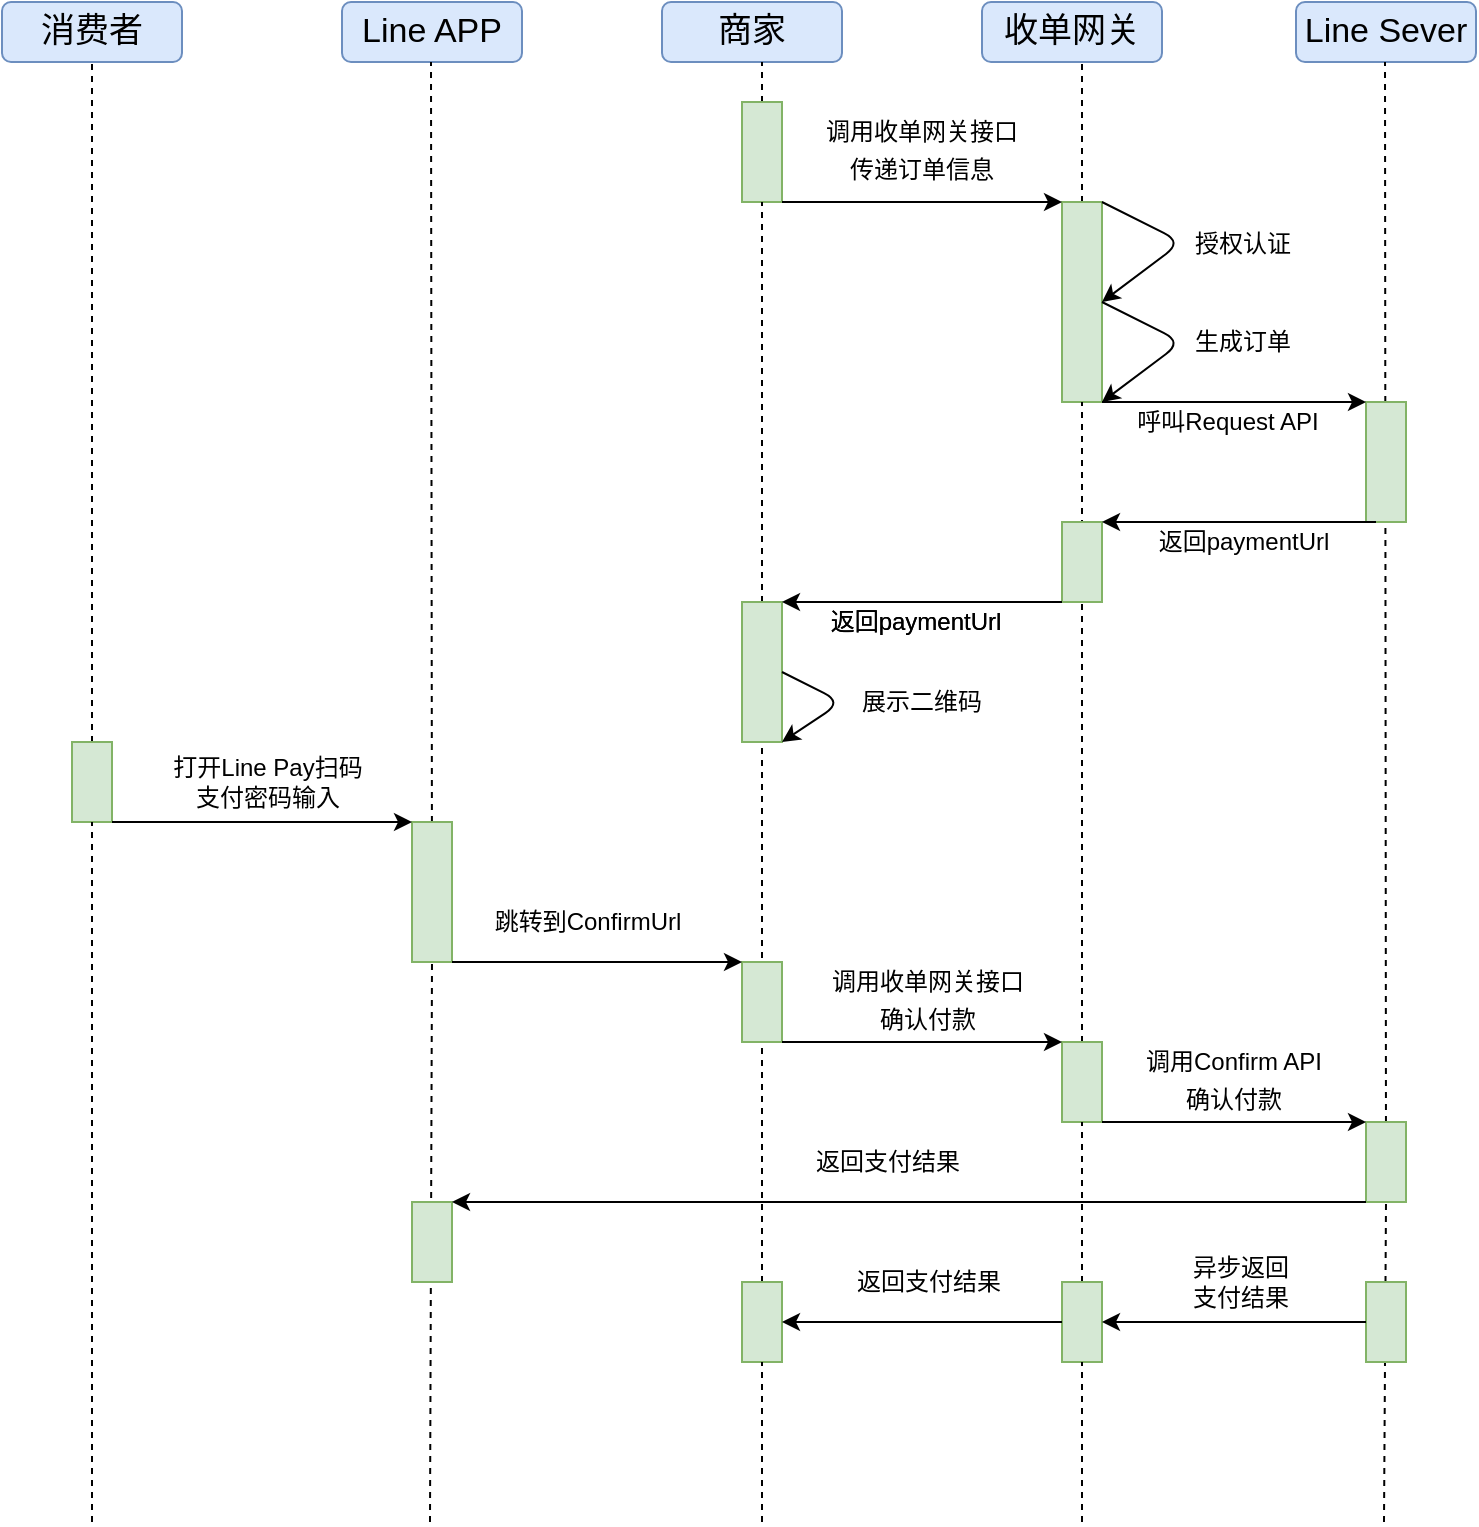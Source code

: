 <mxfile version="13.4.2" type="github">
  <diagram id="V2FDnTqdljDvjPYiPSpt" name="Page-1">
    <mxGraphModel dx="1038" dy="547" grid="1" gridSize="10" guides="1" tooltips="1" connect="1" arrows="1" fold="1" page="1" pageScale="1" pageWidth="827" pageHeight="1169" math="0" shadow="0">
      <root>
        <mxCell id="0" />
        <mxCell id="1" parent="0" />
        <mxCell id="p0xpRFuan8DHnEi8f1Jj-1" value="消费者" style="rounded=1;whiteSpace=wrap;html=1;fillColor=#dae8fc;strokeColor=#6c8ebf;fontSize=17;" vertex="1" parent="1">
          <mxGeometry x="90" y="90" width="90" height="30" as="geometry" />
        </mxCell>
        <mxCell id="p0xpRFuan8DHnEi8f1Jj-2" value="Line APP" style="rounded=1;whiteSpace=wrap;html=1;fillColor=#dae8fc;strokeColor=#6c8ebf;fontSize=17;" vertex="1" parent="1">
          <mxGeometry x="260" y="90" width="90" height="30" as="geometry" />
        </mxCell>
        <mxCell id="p0xpRFuan8DHnEi8f1Jj-3" value="商家" style="rounded=1;whiteSpace=wrap;html=1;fillColor=#dae8fc;strokeColor=#6c8ebf;fontSize=17;" vertex="1" parent="1">
          <mxGeometry x="420" y="90" width="90" height="30" as="geometry" />
        </mxCell>
        <mxCell id="p0xpRFuan8DHnEi8f1Jj-4" value="收单网关" style="rounded=1;whiteSpace=wrap;html=1;fillColor=#dae8fc;strokeColor=#6c8ebf;fontSize=17;" vertex="1" parent="1">
          <mxGeometry x="580" y="90" width="90" height="30" as="geometry" />
        </mxCell>
        <mxCell id="p0xpRFuan8DHnEi8f1Jj-5" value="Line Sever" style="rounded=1;whiteSpace=wrap;html=1;fillColor=#dae8fc;strokeColor=#6c8ebf;fontSize=17;" vertex="1" parent="1">
          <mxGeometry x="737" y="90" width="90" height="30" as="geometry" />
        </mxCell>
        <mxCell id="p0xpRFuan8DHnEi8f1Jj-6" value="" style="endArrow=none;dashed=1;html=1;fontSize=17;entryX=0.5;entryY=1;entryDx=0;entryDy=0;" edge="1" parent="1" source="p0xpRFuan8DHnEi8f1Jj-35" target="p0xpRFuan8DHnEi8f1Jj-1">
          <mxGeometry width="50" height="50" relative="1" as="geometry">
            <mxPoint x="135" y="850" as="sourcePoint" />
            <mxPoint x="140" y="270" as="targetPoint" />
          </mxGeometry>
        </mxCell>
        <mxCell id="p0xpRFuan8DHnEi8f1Jj-7" value="" style="endArrow=none;dashed=1;html=1;fontSize=17;entryX=0.5;entryY=1;entryDx=0;entryDy=0;" edge="1" parent="1" source="p0xpRFuan8DHnEi8f1Jj-37">
          <mxGeometry width="50" height="50" relative="1" as="geometry">
            <mxPoint x="304" y="850" as="sourcePoint" />
            <mxPoint x="304.5" y="120" as="targetPoint" />
          </mxGeometry>
        </mxCell>
        <mxCell id="p0xpRFuan8DHnEi8f1Jj-8" value="" style="endArrow=none;dashed=1;html=1;fontSize=17;entryX=0.5;entryY=1;entryDx=0;entryDy=0;" edge="1" parent="1" source="p0xpRFuan8DHnEi8f1Jj-11">
          <mxGeometry width="50" height="50" relative="1" as="geometry">
            <mxPoint x="470" y="648" as="sourcePoint" />
            <mxPoint x="470" y="120" as="targetPoint" />
          </mxGeometry>
        </mxCell>
        <mxCell id="p0xpRFuan8DHnEi8f1Jj-9" value="" style="endArrow=none;dashed=1;html=1;fontSize=17;entryX=0.5;entryY=1;entryDx=0;entryDy=0;" edge="1" parent="1" source="p0xpRFuan8DHnEi8f1Jj-13">
          <mxGeometry width="50" height="50" relative="1" as="geometry">
            <mxPoint x="630" y="648" as="sourcePoint" />
            <mxPoint x="630" y="120" as="targetPoint" />
          </mxGeometry>
        </mxCell>
        <mxCell id="p0xpRFuan8DHnEi8f1Jj-10" value="" style="endArrow=none;dashed=1;html=1;fontSize=17;entryX=0.5;entryY=1;entryDx=0;entryDy=0;" edge="1" parent="1" source="p0xpRFuan8DHnEi8f1Jj-52">
          <mxGeometry width="50" height="50" relative="1" as="geometry">
            <mxPoint x="781" y="850" as="sourcePoint" />
            <mxPoint x="781.5" y="120" as="targetPoint" />
          </mxGeometry>
        </mxCell>
        <mxCell id="p0xpRFuan8DHnEi8f1Jj-11" value="" style="rounded=0;whiteSpace=wrap;html=1;fontSize=17;fillColor=#d5e8d4;strokeColor=#82b366;" vertex="1" parent="1">
          <mxGeometry x="460" y="140" width="20" height="50" as="geometry" />
        </mxCell>
        <mxCell id="p0xpRFuan8DHnEi8f1Jj-12" value="" style="endArrow=none;dashed=1;html=1;fontSize=17;entryX=0.5;entryY=1;entryDx=0;entryDy=0;" edge="1" parent="1" source="p0xpRFuan8DHnEi8f1Jj-28" target="p0xpRFuan8DHnEi8f1Jj-11">
          <mxGeometry width="50" height="50" relative="1" as="geometry">
            <mxPoint x="470" y="648" as="sourcePoint" />
            <mxPoint x="470" y="120" as="targetPoint" />
          </mxGeometry>
        </mxCell>
        <mxCell id="p0xpRFuan8DHnEi8f1Jj-13" value="" style="rounded=0;whiteSpace=wrap;html=1;fontSize=17;fillColor=#d5e8d4;strokeColor=#82b366;" vertex="1" parent="1">
          <mxGeometry x="620" y="190" width="20" height="100" as="geometry" />
        </mxCell>
        <mxCell id="p0xpRFuan8DHnEi8f1Jj-14" value="" style="endArrow=none;dashed=1;html=1;fontSize=17;entryX=0.5;entryY=1;entryDx=0;entryDy=0;" edge="1" parent="1" source="p0xpRFuan8DHnEi8f1Jj-48" target="p0xpRFuan8DHnEi8f1Jj-13">
          <mxGeometry width="50" height="50" relative="1" as="geometry">
            <mxPoint x="630" y="850" as="sourcePoint" />
            <mxPoint x="630" y="120" as="targetPoint" />
          </mxGeometry>
        </mxCell>
        <mxCell id="p0xpRFuan8DHnEi8f1Jj-15" value="" style="endArrow=classic;html=1;fontSize=17;exitX=1;exitY=1;exitDx=0;exitDy=0;entryX=0;entryY=0;entryDx=0;entryDy=0;" edge="1" parent="1" source="p0xpRFuan8DHnEi8f1Jj-11" target="p0xpRFuan8DHnEi8f1Jj-13">
          <mxGeometry width="50" height="50" relative="1" as="geometry">
            <mxPoint x="540" y="230" as="sourcePoint" />
            <mxPoint x="590" y="180" as="targetPoint" />
          </mxGeometry>
        </mxCell>
        <mxCell id="p0xpRFuan8DHnEi8f1Jj-16" value="&lt;div style=&quot;font-size: 12px&quot;&gt;&lt;font style=&quot;font-size: 12px&quot;&gt;调用收单网关接口&lt;/font&gt;&lt;/div&gt;&lt;font style=&quot;font-size: 12px&quot;&gt;传递订单信息&lt;br&gt;&lt;/font&gt;" style="text;html=1;strokeColor=none;fillColor=none;align=center;verticalAlign=middle;whiteSpace=wrap;rounded=0;fontSize=17;" vertex="1" parent="1">
          <mxGeometry x="500" y="155" width="100" height="20" as="geometry" />
        </mxCell>
        <mxCell id="p0xpRFuan8DHnEi8f1Jj-17" value="" style="edgeStyle=elbowEdgeStyle;elbow=vertical;endArrow=classic;html=1;fontSize=17;exitX=1;exitY=0;exitDx=0;exitDy=0;entryX=1;entryY=0.5;entryDx=0;entryDy=0;" edge="1" parent="1" source="p0xpRFuan8DHnEi8f1Jj-13" target="p0xpRFuan8DHnEi8f1Jj-13">
          <mxGeometry width="50" height="50" relative="1" as="geometry">
            <mxPoint x="690" y="230" as="sourcePoint" />
            <mxPoint x="740" y="180" as="targetPoint" />
            <Array as="points">
              <mxPoint x="680" y="210" />
            </Array>
          </mxGeometry>
        </mxCell>
        <mxCell id="p0xpRFuan8DHnEi8f1Jj-19" value="" style="edgeStyle=elbowEdgeStyle;elbow=vertical;endArrow=classic;html=1;fontSize=17;exitX=1;exitY=0.5;exitDx=0;exitDy=0;entryX=1;entryY=1;entryDx=0;entryDy=0;" edge="1" parent="1" source="p0xpRFuan8DHnEi8f1Jj-13" target="p0xpRFuan8DHnEi8f1Jj-13">
          <mxGeometry width="50" height="50" relative="1" as="geometry">
            <mxPoint x="580" y="350" as="sourcePoint" />
            <mxPoint x="630" y="300" as="targetPoint" />
            <Array as="points">
              <mxPoint x="680" y="260" />
            </Array>
          </mxGeometry>
        </mxCell>
        <mxCell id="p0xpRFuan8DHnEi8f1Jj-20" value="&lt;font style=&quot;font-size: 12px&quot;&gt;授权认证&lt;/font&gt;" style="text;html=1;strokeColor=none;fillColor=none;align=center;verticalAlign=middle;whiteSpace=wrap;rounded=0;fontSize=17;" vertex="1" parent="1">
          <mxGeometry x="684" y="200" width="53" height="20" as="geometry" />
        </mxCell>
        <mxCell id="p0xpRFuan8DHnEi8f1Jj-21" value="生成订单" style="text;html=1;strokeColor=none;fillColor=none;align=center;verticalAlign=middle;whiteSpace=wrap;rounded=0;fontSize=12;" vertex="1" parent="1">
          <mxGeometry x="684" y="250" width="53" height="20" as="geometry" />
        </mxCell>
        <mxCell id="p0xpRFuan8DHnEi8f1Jj-22" value="" style="rounded=0;whiteSpace=wrap;html=1;fontSize=17;fillColor=#d5e8d4;strokeColor=#82b366;" vertex="1" parent="1">
          <mxGeometry x="772" y="290" width="20" height="60" as="geometry" />
        </mxCell>
        <mxCell id="p0xpRFuan8DHnEi8f1Jj-23" value="" style="endArrow=classic;html=1;fontSize=17;exitX=1;exitY=1;exitDx=0;exitDy=0;entryX=0;entryY=0;entryDx=0;entryDy=0;" edge="1" parent="1" source="p0xpRFuan8DHnEi8f1Jj-13" target="p0xpRFuan8DHnEi8f1Jj-22">
          <mxGeometry width="50" height="50" relative="1" as="geometry">
            <mxPoint x="700" y="370" as="sourcePoint" />
            <mxPoint x="750" y="320" as="targetPoint" />
          </mxGeometry>
        </mxCell>
        <mxCell id="p0xpRFuan8DHnEi8f1Jj-24" value="呼叫Request API" style="text;html=1;strokeColor=none;fillColor=none;align=center;verticalAlign=middle;whiteSpace=wrap;rounded=0;fontSize=12;" vertex="1" parent="1">
          <mxGeometry x="650" y="290" width="106" height="20" as="geometry" />
        </mxCell>
        <mxCell id="p0xpRFuan8DHnEi8f1Jj-25" value="" style="rounded=0;whiteSpace=wrap;html=1;fontSize=17;fillColor=#d5e8d4;strokeColor=#82b366;" vertex="1" parent="1">
          <mxGeometry x="620" y="350" width="20" height="40" as="geometry" />
        </mxCell>
        <mxCell id="p0xpRFuan8DHnEi8f1Jj-26" value="" style="endArrow=classic;html=1;fontSize=12;exitX=0.25;exitY=1;exitDx=0;exitDy=0;entryX=1;entryY=0;entryDx=0;entryDy=0;" edge="1" parent="1" source="p0xpRFuan8DHnEi8f1Jj-22" target="p0xpRFuan8DHnEi8f1Jj-25">
          <mxGeometry width="50" height="50" relative="1" as="geometry">
            <mxPoint x="470" y="370" as="sourcePoint" />
            <mxPoint x="520" y="320" as="targetPoint" />
          </mxGeometry>
        </mxCell>
        <mxCell id="p0xpRFuan8DHnEi8f1Jj-27" value="返回paymentUrl" style="text;html=1;strokeColor=none;fillColor=none;align=center;verticalAlign=middle;whiteSpace=wrap;rounded=0;fontSize=12;" vertex="1" parent="1">
          <mxGeometry x="657.5" y="350" width="106" height="20" as="geometry" />
        </mxCell>
        <mxCell id="p0xpRFuan8DHnEi8f1Jj-28" value="" style="rounded=0;whiteSpace=wrap;html=1;fontSize=17;fillColor=#d5e8d4;strokeColor=#82b366;" vertex="1" parent="1">
          <mxGeometry x="460" y="390" width="20" height="70" as="geometry" />
        </mxCell>
        <mxCell id="p0xpRFuan8DHnEi8f1Jj-29" value="" style="endArrow=none;dashed=1;html=1;fontSize=17;entryX=0.5;entryY=1;entryDx=0;entryDy=0;" edge="1" parent="1" source="p0xpRFuan8DHnEi8f1Jj-65" target="p0xpRFuan8DHnEi8f1Jj-28">
          <mxGeometry width="50" height="50" relative="1" as="geometry">
            <mxPoint x="470" y="850" as="sourcePoint" />
            <mxPoint x="470" y="190" as="targetPoint" />
          </mxGeometry>
        </mxCell>
        <mxCell id="p0xpRFuan8DHnEi8f1Jj-30" value="" style="endArrow=classic;html=1;fontSize=12;exitX=0;exitY=1;exitDx=0;exitDy=0;entryX=1;entryY=0;entryDx=0;entryDy=0;" edge="1" parent="1" source="p0xpRFuan8DHnEi8f1Jj-25" target="p0xpRFuan8DHnEi8f1Jj-28">
          <mxGeometry width="50" height="50" relative="1" as="geometry">
            <mxPoint x="410" y="430" as="sourcePoint" />
            <mxPoint x="460" y="380" as="targetPoint" />
          </mxGeometry>
        </mxCell>
        <mxCell id="p0xpRFuan8DHnEi8f1Jj-31" value="返回paymentUrl" style="text;html=1;strokeColor=none;fillColor=none;align=center;verticalAlign=middle;whiteSpace=wrap;rounded=0;fontSize=12;" vertex="1" parent="1">
          <mxGeometry x="494" y="390" width="106" height="20" as="geometry" />
        </mxCell>
        <mxCell id="p0xpRFuan8DHnEi8f1Jj-32" value="" style="edgeStyle=elbowEdgeStyle;elbow=vertical;endArrow=classic;html=1;fontSize=12;exitX=1;exitY=0.5;exitDx=0;exitDy=0;entryX=1;entryY=1;entryDx=0;entryDy=0;" edge="1" parent="1" source="p0xpRFuan8DHnEi8f1Jj-28" target="p0xpRFuan8DHnEi8f1Jj-28">
          <mxGeometry width="50" height="50" relative="1" as="geometry">
            <mxPoint x="540" y="500" as="sourcePoint" />
            <mxPoint x="590" y="450" as="targetPoint" />
            <Array as="points">
              <mxPoint x="510" y="440" />
            </Array>
          </mxGeometry>
        </mxCell>
        <mxCell id="p0xpRFuan8DHnEi8f1Jj-33" value="返回paymentUrl" style="text;html=1;strokeColor=none;fillColor=none;align=center;verticalAlign=middle;whiteSpace=wrap;rounded=0;fontSize=12;" vertex="1" parent="1">
          <mxGeometry x="494" y="390" width="106" height="20" as="geometry" />
        </mxCell>
        <mxCell id="p0xpRFuan8DHnEi8f1Jj-34" value="展示二维码" style="text;html=1;strokeColor=none;fillColor=none;align=center;verticalAlign=middle;whiteSpace=wrap;rounded=0;fontSize=12;" vertex="1" parent="1">
          <mxGeometry x="497" y="430" width="106" height="20" as="geometry" />
        </mxCell>
        <mxCell id="p0xpRFuan8DHnEi8f1Jj-35" value="" style="rounded=0;whiteSpace=wrap;html=1;fontSize=17;fillColor=#d5e8d4;strokeColor=#82b366;" vertex="1" parent="1">
          <mxGeometry x="125" y="460" width="20" height="40" as="geometry" />
        </mxCell>
        <mxCell id="p0xpRFuan8DHnEi8f1Jj-36" value="" style="endArrow=none;dashed=1;html=1;fontSize=17;entryX=0.5;entryY=1;entryDx=0;entryDy=0;" edge="1" parent="1" target="p0xpRFuan8DHnEi8f1Jj-35">
          <mxGeometry width="50" height="50" relative="1" as="geometry">
            <mxPoint x="135" y="850" as="sourcePoint" />
            <mxPoint x="135" y="120" as="targetPoint" />
          </mxGeometry>
        </mxCell>
        <mxCell id="p0xpRFuan8DHnEi8f1Jj-37" value="" style="rounded=0;whiteSpace=wrap;html=1;fontSize=17;fillColor=#d5e8d4;strokeColor=#82b366;" vertex="1" parent="1">
          <mxGeometry x="295" y="500" width="20" height="70" as="geometry" />
        </mxCell>
        <mxCell id="p0xpRFuan8DHnEi8f1Jj-38" value="" style="endArrow=none;dashed=1;html=1;fontSize=17;entryX=0.5;entryY=1;entryDx=0;entryDy=0;" edge="1" parent="1" target="p0xpRFuan8DHnEi8f1Jj-37">
          <mxGeometry width="50" height="50" relative="1" as="geometry">
            <mxPoint x="304" y="850" as="sourcePoint" />
            <mxPoint x="304.5" y="120" as="targetPoint" />
          </mxGeometry>
        </mxCell>
        <mxCell id="p0xpRFuan8DHnEi8f1Jj-39" value="" style="endArrow=classic;html=1;fontSize=12;exitX=1;exitY=1;exitDx=0;exitDy=0;entryX=0;entryY=0;entryDx=0;entryDy=0;" edge="1" parent="1" source="p0xpRFuan8DHnEi8f1Jj-35" target="p0xpRFuan8DHnEi8f1Jj-37">
          <mxGeometry width="50" height="50" relative="1" as="geometry">
            <mxPoint x="170" y="570" as="sourcePoint" />
            <mxPoint x="220" y="520" as="targetPoint" />
          </mxGeometry>
        </mxCell>
        <mxCell id="p0xpRFuan8DHnEi8f1Jj-40" value="&lt;div&gt;打开Line Pay扫码&lt;/div&gt;&lt;div&gt;支付密码输入&lt;br&gt;&lt;/div&gt;" style="text;html=1;strokeColor=none;fillColor=none;align=center;verticalAlign=middle;whiteSpace=wrap;rounded=0;fontSize=12;" vertex="1" parent="1">
          <mxGeometry x="170" y="470" width="106" height="20" as="geometry" />
        </mxCell>
        <mxCell id="p0xpRFuan8DHnEi8f1Jj-42" value="" style="rounded=0;whiteSpace=wrap;html=1;fontSize=17;fillColor=#d5e8d4;strokeColor=#82b366;" vertex="1" parent="1">
          <mxGeometry x="460" y="570" width="20" height="40" as="geometry" />
        </mxCell>
        <mxCell id="p0xpRFuan8DHnEi8f1Jj-46" value="" style="endArrow=classic;html=1;fontSize=12;entryX=0;entryY=0;entryDx=0;entryDy=0;exitX=1;exitY=1;exitDx=0;exitDy=0;" edge="1" parent="1" source="p0xpRFuan8DHnEi8f1Jj-37" target="p0xpRFuan8DHnEi8f1Jj-42">
          <mxGeometry width="50" height="50" relative="1" as="geometry">
            <mxPoint x="320" y="570" as="sourcePoint" />
            <mxPoint x="390" y="590" as="targetPoint" />
          </mxGeometry>
        </mxCell>
        <mxCell id="p0xpRFuan8DHnEi8f1Jj-47" value="跳转到ConfirmUrl" style="text;html=1;strokeColor=none;fillColor=none;align=center;verticalAlign=middle;whiteSpace=wrap;rounded=0;fontSize=12;" vertex="1" parent="1">
          <mxGeometry x="330" y="540" width="106" height="20" as="geometry" />
        </mxCell>
        <mxCell id="p0xpRFuan8DHnEi8f1Jj-48" value="" style="rounded=0;whiteSpace=wrap;html=1;fontSize=17;fillColor=#d5e8d4;strokeColor=#82b366;" vertex="1" parent="1">
          <mxGeometry x="620" y="610" width="20" height="40" as="geometry" />
        </mxCell>
        <mxCell id="p0xpRFuan8DHnEi8f1Jj-49" value="" style="endArrow=none;dashed=1;html=1;fontSize=17;entryX=0.5;entryY=1;entryDx=0;entryDy=0;" edge="1" parent="1" source="p0xpRFuan8DHnEi8f1Jj-60" target="p0xpRFuan8DHnEi8f1Jj-48">
          <mxGeometry width="50" height="50" relative="1" as="geometry">
            <mxPoint x="630" y="850" as="sourcePoint" />
            <mxPoint x="630" y="290" as="targetPoint" />
          </mxGeometry>
        </mxCell>
        <mxCell id="p0xpRFuan8DHnEi8f1Jj-50" value="" style="endArrow=classic;html=1;fontSize=12;exitX=1;exitY=1;exitDx=0;exitDy=0;entryX=0;entryY=0;entryDx=0;entryDy=0;" edge="1" parent="1" source="p0xpRFuan8DHnEi8f1Jj-42" target="p0xpRFuan8DHnEi8f1Jj-48">
          <mxGeometry width="50" height="50" relative="1" as="geometry">
            <mxPoint x="520" y="670" as="sourcePoint" />
            <mxPoint x="570" y="620" as="targetPoint" />
          </mxGeometry>
        </mxCell>
        <mxCell id="p0xpRFuan8DHnEi8f1Jj-51" value="&lt;div style=&quot;font-size: 12px&quot;&gt;&lt;font style=&quot;font-size: 12px&quot;&gt;调用收单网关接口&lt;/font&gt;&lt;/div&gt;&lt;font style=&quot;font-size: 12px&quot;&gt;确认付款&lt;br&gt;&lt;/font&gt;" style="text;html=1;strokeColor=none;fillColor=none;align=center;verticalAlign=middle;whiteSpace=wrap;rounded=0;fontSize=17;" vertex="1" parent="1">
          <mxGeometry x="503" y="580" width="100" height="20" as="geometry" />
        </mxCell>
        <mxCell id="p0xpRFuan8DHnEi8f1Jj-52" value="" style="rounded=0;whiteSpace=wrap;html=1;fontSize=17;fillColor=#d5e8d4;strokeColor=#82b366;" vertex="1" parent="1">
          <mxGeometry x="772" y="650" width="20" height="40" as="geometry" />
        </mxCell>
        <mxCell id="p0xpRFuan8DHnEi8f1Jj-53" value="" style="endArrow=none;dashed=1;html=1;fontSize=17;entryX=0.5;entryY=1;entryDx=0;entryDy=0;" edge="1" parent="1" target="p0xpRFuan8DHnEi8f1Jj-52">
          <mxGeometry width="50" height="50" relative="1" as="geometry">
            <mxPoint x="781" y="850" as="sourcePoint" />
            <mxPoint x="781.5" y="120" as="targetPoint" />
          </mxGeometry>
        </mxCell>
        <mxCell id="p0xpRFuan8DHnEi8f1Jj-54" value="" style="endArrow=classic;html=1;fontSize=12;exitX=1;exitY=1;exitDx=0;exitDy=0;entryX=0;entryY=0;entryDx=0;entryDy=0;" edge="1" parent="1" source="p0xpRFuan8DHnEi8f1Jj-48" target="p0xpRFuan8DHnEi8f1Jj-52">
          <mxGeometry width="50" height="50" relative="1" as="geometry">
            <mxPoint x="650" y="670" as="sourcePoint" />
            <mxPoint x="700" y="620" as="targetPoint" />
          </mxGeometry>
        </mxCell>
        <mxCell id="p0xpRFuan8DHnEi8f1Jj-55" value="&lt;div style=&quot;font-size: 12px&quot;&gt;&lt;font style=&quot;font-size: 12px&quot;&gt;调用Confirm API&lt;br&gt;&lt;/font&gt;&lt;/div&gt;&lt;font style=&quot;font-size: 12px&quot;&gt;确认付款&lt;br&gt;&lt;/font&gt;" style="text;html=1;strokeColor=none;fillColor=none;align=center;verticalAlign=middle;whiteSpace=wrap;rounded=0;fontSize=17;" vertex="1" parent="1">
          <mxGeometry x="656" y="620" width="100" height="20" as="geometry" />
        </mxCell>
        <mxCell id="p0xpRFuan8DHnEi8f1Jj-56" value="" style="rounded=0;whiteSpace=wrap;html=1;fontSize=17;fillColor=#d5e8d4;strokeColor=#82b366;" vertex="1" parent="1">
          <mxGeometry x="295" y="690" width="20" height="40" as="geometry" />
        </mxCell>
        <mxCell id="p0xpRFuan8DHnEi8f1Jj-57" value="" style="endArrow=classic;html=1;fontSize=12;exitX=0;exitY=1;exitDx=0;exitDy=0;entryX=1;entryY=0;entryDx=0;entryDy=0;" edge="1" parent="1" source="p0xpRFuan8DHnEi8f1Jj-52" target="p0xpRFuan8DHnEi8f1Jj-56">
          <mxGeometry width="50" height="50" relative="1" as="geometry">
            <mxPoint x="380" y="770" as="sourcePoint" />
            <mxPoint x="430" y="720" as="targetPoint" />
          </mxGeometry>
        </mxCell>
        <mxCell id="p0xpRFuan8DHnEi8f1Jj-58" value="返回支付结果" style="text;html=1;strokeColor=none;fillColor=none;align=center;verticalAlign=middle;whiteSpace=wrap;rounded=0;fontSize=12;" vertex="1" parent="1">
          <mxGeometry x="480" y="660" width="106" height="20" as="geometry" />
        </mxCell>
        <mxCell id="p0xpRFuan8DHnEi8f1Jj-59" value="" style="rounded=0;whiteSpace=wrap;html=1;fontSize=17;fillColor=#d5e8d4;strokeColor=#82b366;" vertex="1" parent="1">
          <mxGeometry x="772" y="730" width="20" height="40" as="geometry" />
        </mxCell>
        <mxCell id="p0xpRFuan8DHnEi8f1Jj-60" value="" style="rounded=0;whiteSpace=wrap;html=1;fontSize=17;fillColor=#d5e8d4;strokeColor=#82b366;" vertex="1" parent="1">
          <mxGeometry x="620" y="730" width="20" height="40" as="geometry" />
        </mxCell>
        <mxCell id="p0xpRFuan8DHnEi8f1Jj-61" value="" style="endArrow=none;dashed=1;html=1;fontSize=17;entryX=0.5;entryY=1;entryDx=0;entryDy=0;" edge="1" parent="1" target="p0xpRFuan8DHnEi8f1Jj-60">
          <mxGeometry width="50" height="50" relative="1" as="geometry">
            <mxPoint x="630" y="850" as="sourcePoint" />
            <mxPoint x="630" y="650" as="targetPoint" />
          </mxGeometry>
        </mxCell>
        <mxCell id="p0xpRFuan8DHnEi8f1Jj-62" value="" style="endArrow=classic;html=1;fontSize=12;exitX=0;exitY=0.5;exitDx=0;exitDy=0;entryX=1;entryY=0.5;entryDx=0;entryDy=0;" edge="1" parent="1" source="p0xpRFuan8DHnEi8f1Jj-59" target="p0xpRFuan8DHnEi8f1Jj-60">
          <mxGeometry width="50" height="50" relative="1" as="geometry">
            <mxPoint x="670" y="780" as="sourcePoint" />
            <mxPoint x="720" y="730" as="targetPoint" />
          </mxGeometry>
        </mxCell>
        <mxCell id="p0xpRFuan8DHnEi8f1Jj-63" value="&lt;div&gt;异步返回&lt;/div&gt;&lt;div&gt;支付结果&lt;/div&gt;" style="text;html=1;strokeColor=none;fillColor=none;align=center;verticalAlign=middle;whiteSpace=wrap;rounded=0;fontSize=12;" vertex="1" parent="1">
          <mxGeometry x="670" y="720" width="79" height="20" as="geometry" />
        </mxCell>
        <mxCell id="p0xpRFuan8DHnEi8f1Jj-65" value="" style="rounded=0;whiteSpace=wrap;html=1;fontSize=17;fillColor=#d5e8d4;strokeColor=#82b366;" vertex="1" parent="1">
          <mxGeometry x="460" y="730" width="20" height="40" as="geometry" />
        </mxCell>
        <mxCell id="p0xpRFuan8DHnEi8f1Jj-66" value="" style="endArrow=none;dashed=1;html=1;fontSize=17;entryX=0.5;entryY=1;entryDx=0;entryDy=0;" edge="1" parent="1" target="p0xpRFuan8DHnEi8f1Jj-65">
          <mxGeometry width="50" height="50" relative="1" as="geometry">
            <mxPoint x="470" y="850" as="sourcePoint" />
            <mxPoint x="470" y="460" as="targetPoint" />
          </mxGeometry>
        </mxCell>
        <mxCell id="p0xpRFuan8DHnEi8f1Jj-67" value="" style="endArrow=classic;html=1;fontSize=12;entryX=1;entryY=0.5;entryDx=0;entryDy=0;exitX=0;exitY=0.5;exitDx=0;exitDy=0;" edge="1" parent="1" source="p0xpRFuan8DHnEi8f1Jj-60" target="p0xpRFuan8DHnEi8f1Jj-65">
          <mxGeometry width="50" height="50" relative="1" as="geometry">
            <mxPoint x="550" y="810" as="sourcePoint" />
            <mxPoint x="600" y="760" as="targetPoint" />
          </mxGeometry>
        </mxCell>
        <mxCell id="p0xpRFuan8DHnEi8f1Jj-68" value="返回支付结果" style="text;html=1;strokeColor=none;fillColor=none;align=center;verticalAlign=middle;whiteSpace=wrap;rounded=0;fontSize=12;" vertex="1" parent="1">
          <mxGeometry x="513.5" y="720" width="79" height="20" as="geometry" />
        </mxCell>
      </root>
    </mxGraphModel>
  </diagram>
</mxfile>
